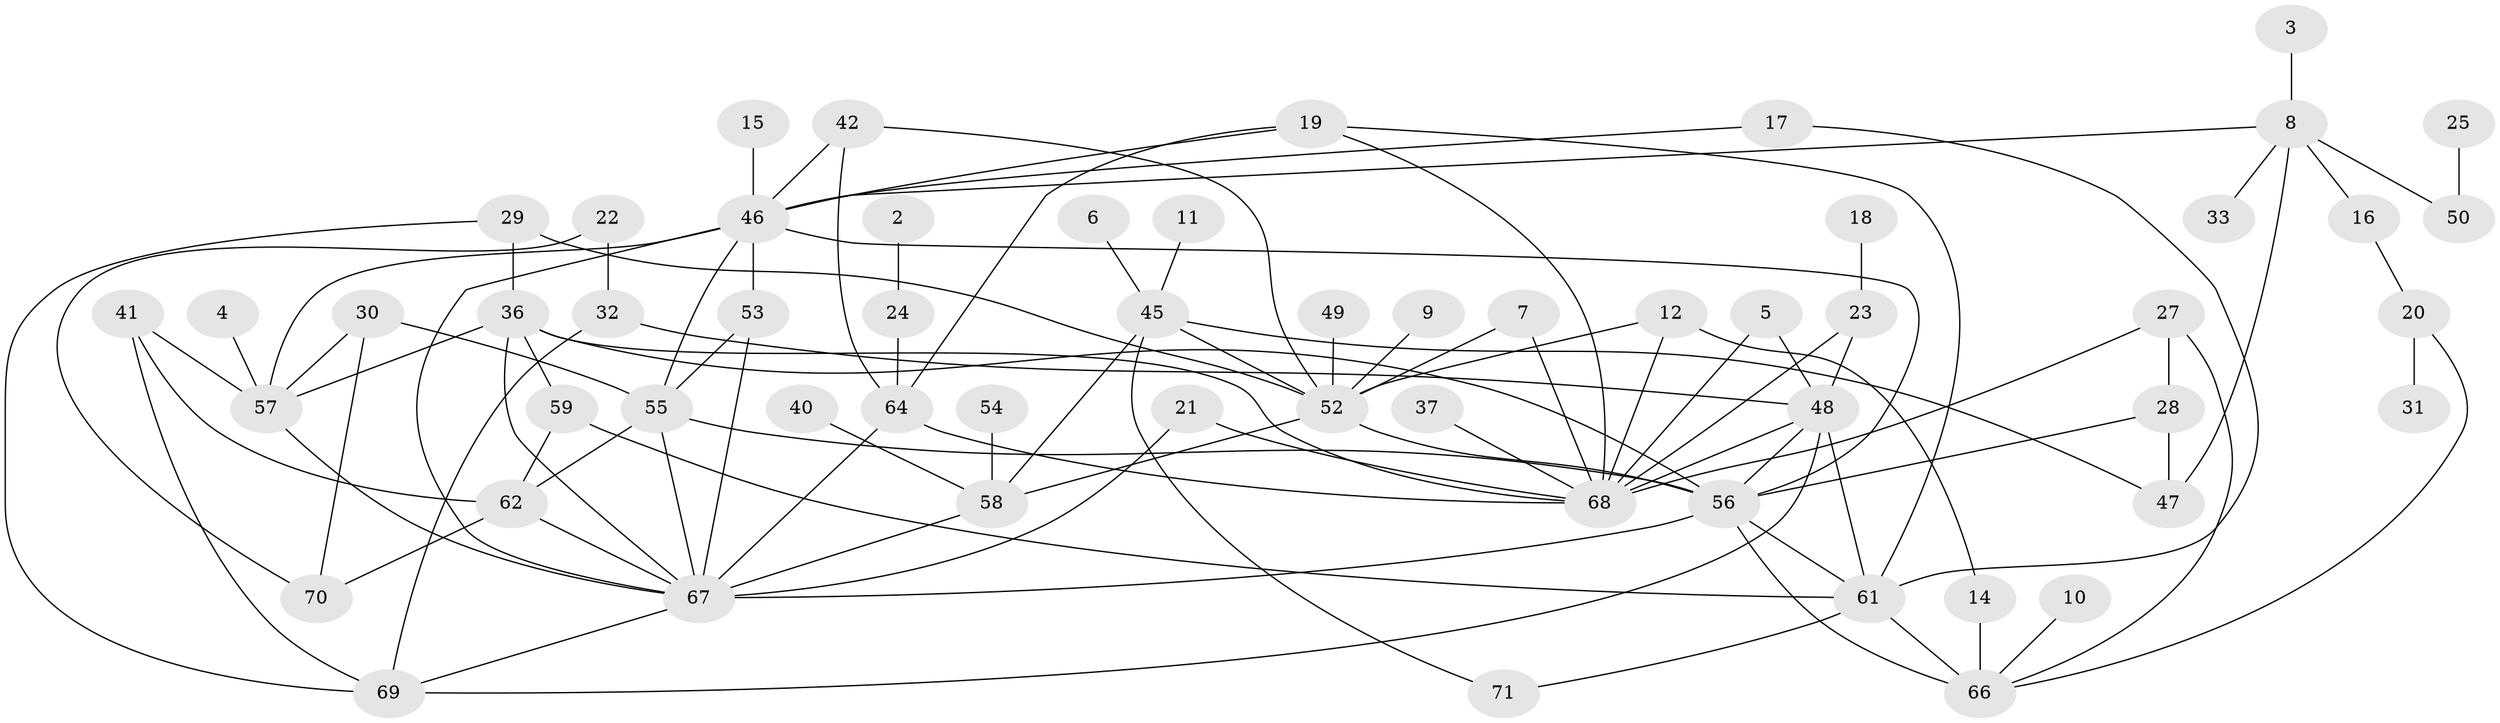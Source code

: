 // original degree distribution, {5: 0.07801418439716312, 2: 0.28368794326241137, 0: 0.09219858156028368, 6: 0.04964539007092199, 1: 0.1773049645390071, 3: 0.2198581560283688, 4: 0.09219858156028368, 7: 0.0070921985815602835}
// Generated by graph-tools (version 1.1) at 2025/49/03/09/25 03:49:06]
// undirected, 58 vertices, 101 edges
graph export_dot {
graph [start="1"]
  node [color=gray90,style=filled];
  2;
  3;
  4;
  5;
  6;
  7;
  8;
  9;
  10;
  11;
  12;
  14;
  15;
  16;
  17;
  18;
  19;
  20;
  21;
  22;
  23;
  24;
  25;
  27;
  28;
  29;
  30;
  31;
  32;
  33;
  36;
  37;
  40;
  41;
  42;
  45;
  46;
  47;
  48;
  49;
  50;
  52;
  53;
  54;
  55;
  56;
  57;
  58;
  59;
  61;
  62;
  64;
  66;
  67;
  68;
  69;
  70;
  71;
  2 -- 24 [weight=1.0];
  3 -- 8 [weight=1.0];
  4 -- 57 [weight=1.0];
  5 -- 48 [weight=1.0];
  5 -- 68 [weight=1.0];
  6 -- 45 [weight=1.0];
  7 -- 52 [weight=1.0];
  7 -- 68 [weight=1.0];
  8 -- 16 [weight=1.0];
  8 -- 33 [weight=1.0];
  8 -- 46 [weight=1.0];
  8 -- 47 [weight=1.0];
  8 -- 50 [weight=1.0];
  9 -- 52 [weight=1.0];
  10 -- 66 [weight=1.0];
  11 -- 45 [weight=1.0];
  12 -- 14 [weight=1.0];
  12 -- 52 [weight=1.0];
  12 -- 68 [weight=1.0];
  14 -- 66 [weight=1.0];
  15 -- 46 [weight=2.0];
  16 -- 20 [weight=1.0];
  17 -- 46 [weight=1.0];
  17 -- 61 [weight=1.0];
  18 -- 23 [weight=1.0];
  19 -- 46 [weight=1.0];
  19 -- 61 [weight=1.0];
  19 -- 64 [weight=1.0];
  19 -- 68 [weight=1.0];
  20 -- 31 [weight=1.0];
  20 -- 66 [weight=1.0];
  21 -- 67 [weight=1.0];
  21 -- 68 [weight=1.0];
  22 -- 32 [weight=1.0];
  22 -- 70 [weight=1.0];
  23 -- 48 [weight=1.0];
  23 -- 68 [weight=1.0];
  24 -- 64 [weight=1.0];
  25 -- 50 [weight=1.0];
  27 -- 28 [weight=1.0];
  27 -- 66 [weight=1.0];
  27 -- 68 [weight=1.0];
  28 -- 47 [weight=1.0];
  28 -- 56 [weight=1.0];
  29 -- 36 [weight=1.0];
  29 -- 52 [weight=1.0];
  29 -- 69 [weight=1.0];
  30 -- 55 [weight=1.0];
  30 -- 57 [weight=1.0];
  30 -- 70 [weight=1.0];
  32 -- 48 [weight=1.0];
  32 -- 69 [weight=1.0];
  36 -- 56 [weight=1.0];
  36 -- 57 [weight=1.0];
  36 -- 59 [weight=1.0];
  36 -- 67 [weight=1.0];
  36 -- 68 [weight=1.0];
  37 -- 68 [weight=1.0];
  40 -- 58 [weight=1.0];
  41 -- 57 [weight=1.0];
  41 -- 62 [weight=1.0];
  41 -- 69 [weight=1.0];
  42 -- 46 [weight=1.0];
  42 -- 52 [weight=1.0];
  42 -- 64 [weight=1.0];
  45 -- 47 [weight=1.0];
  45 -- 52 [weight=1.0];
  45 -- 58 [weight=1.0];
  45 -- 71 [weight=1.0];
  46 -- 53 [weight=1.0];
  46 -- 55 [weight=1.0];
  46 -- 56 [weight=1.0];
  46 -- 57 [weight=1.0];
  46 -- 67 [weight=1.0];
  48 -- 56 [weight=1.0];
  48 -- 61 [weight=1.0];
  48 -- 68 [weight=1.0];
  48 -- 69 [weight=1.0];
  49 -- 52 [weight=1.0];
  52 -- 56 [weight=1.0];
  52 -- 58 [weight=1.0];
  53 -- 55 [weight=1.0];
  53 -- 67 [weight=1.0];
  54 -- 58 [weight=1.0];
  55 -- 56 [weight=2.0];
  55 -- 62 [weight=1.0];
  55 -- 67 [weight=1.0];
  56 -- 61 [weight=1.0];
  56 -- 66 [weight=2.0];
  56 -- 67 [weight=1.0];
  57 -- 67 [weight=1.0];
  58 -- 67 [weight=1.0];
  59 -- 61 [weight=1.0];
  59 -- 62 [weight=1.0];
  61 -- 66 [weight=1.0];
  61 -- 71 [weight=1.0];
  62 -- 67 [weight=1.0];
  62 -- 70 [weight=1.0];
  64 -- 67 [weight=2.0];
  64 -- 68 [weight=1.0];
  67 -- 69 [weight=1.0];
}
